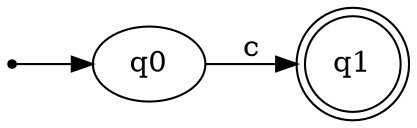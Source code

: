 digraph{

    rankdir=LR;
    inic[shape=point];

    inic->q0;

    q0->q1 [label="c"];

    q1[shape=doublecircle];
}
